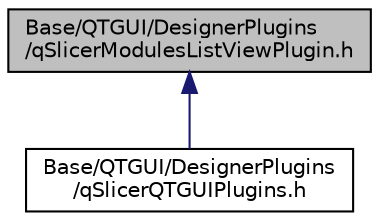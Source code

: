 digraph "Base/QTGUI/DesignerPlugins/qSlicerModulesListViewPlugin.h"
{
  bgcolor="transparent";
  edge [fontname="Helvetica",fontsize="10",labelfontname="Helvetica",labelfontsize="10"];
  node [fontname="Helvetica",fontsize="10",shape=record];
  Node5 [label="Base/QTGUI/DesignerPlugins\l/qSlicerModulesListViewPlugin.h",height=0.2,width=0.4,color="black", fillcolor="grey75", style="filled", fontcolor="black"];
  Node5 -> Node6 [dir="back",color="midnightblue",fontsize="10",style="solid",fontname="Helvetica"];
  Node6 [label="Base/QTGUI/DesignerPlugins\l/qSlicerQTGUIPlugins.h",height=0.2,width=0.4,color="black",URL="$qSlicerQTGUIPlugins_8h.html"];
}
